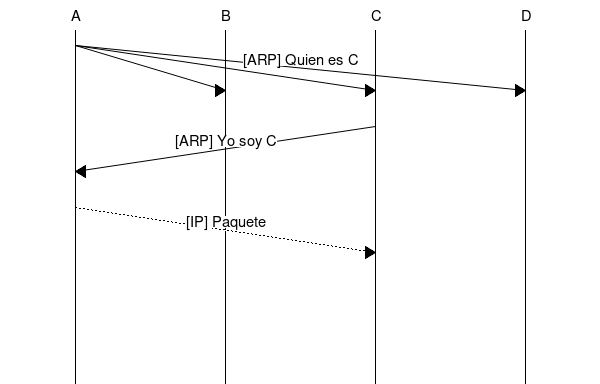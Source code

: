 msc {
  arcgradient="45";

  A,
  B,
  C,
  D;

  A => * [label="[ARP] Quien es C"];
  C => A [label="[ARP] Yo soy C"];
  A >> C [label="[IP] Paquete"];
  |||;
}
